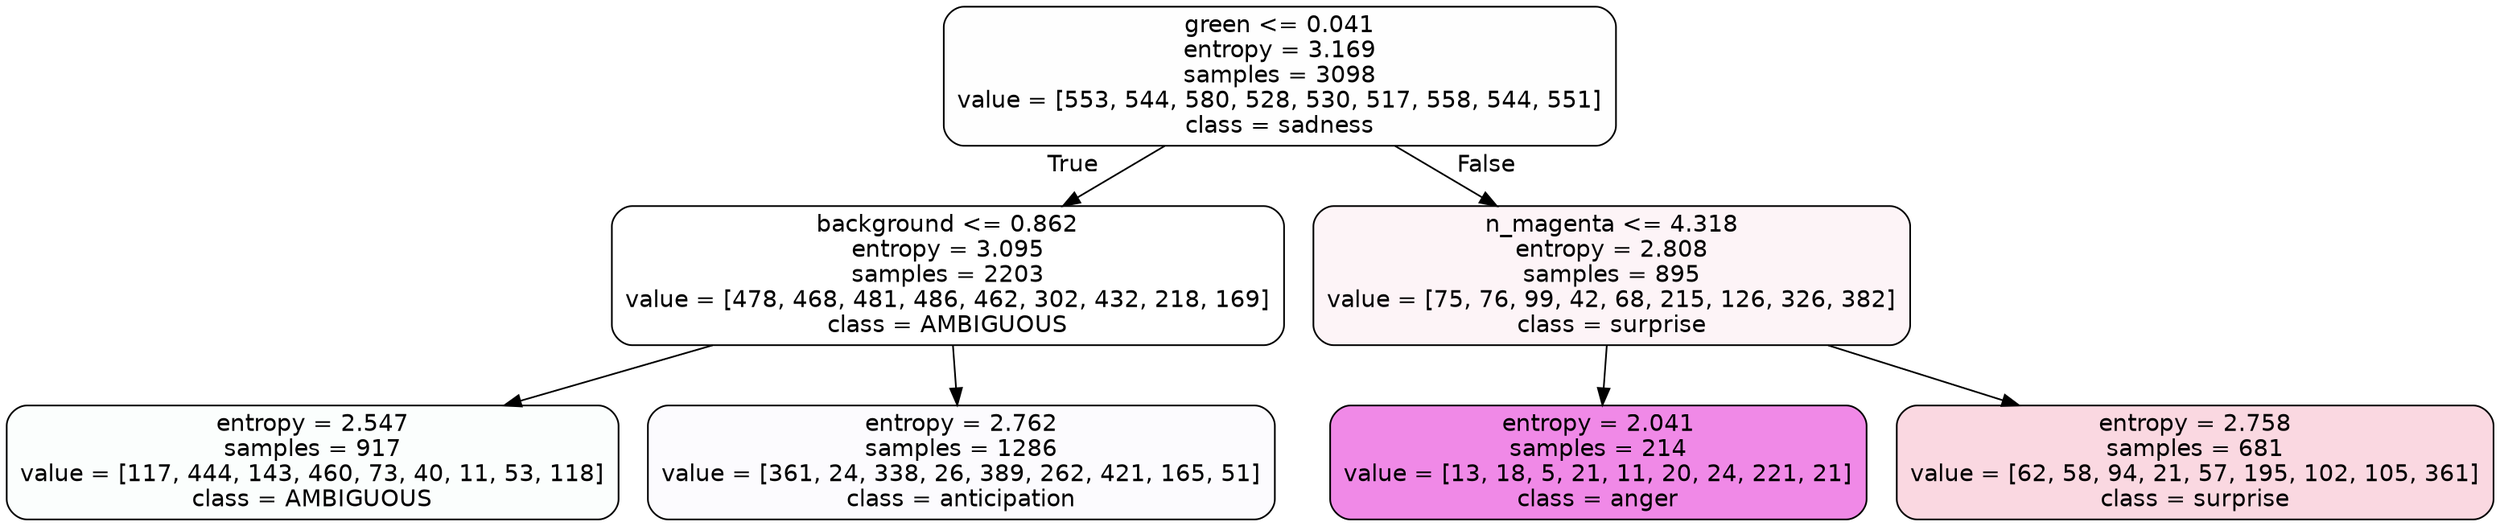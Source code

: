 digraph Tree {
node [shape=box, style="filled, rounded", color="black", fontname=helvetica] ;
edge [fontname=helvetica] ;
0 [label="green <= 0.041\nentropy = 3.169\nsamples = 3098\nvalue = [553, 544, 580, 528, 530, 517, 558, 544, 551]\nclass = sadness", fillcolor="#64e53901"] ;
1 [label="background <= 0.862\nentropy = 3.095\nsamples = 2203\nvalue = [478, 468, 481, 486, 462, 302, 432, 218, 169]\nclass = AMBIGUOUS", fillcolor="#39e58100"] ;
0 -> 1 [labeldistance=2.5, labelangle=45, headlabel="True"] ;
2 [label="entropy = 2.547\nsamples = 917\nvalue = [117, 444, 143, 460, 73, 40, 11, 53, 118]\nclass = AMBIGUOUS", fillcolor="#39e58104"] ;
1 -> 2 ;
3 [label="entropy = 2.762\nsamples = 1286\nvalue = [361, 24, 338, 26, 389, 262, 421, 165, 51]\nclass = anticipation", fillcolor="#8139e505"] ;
1 -> 3 ;
4 [label="n_magenta <= 4.318\nentropy = 2.808\nsamples = 895\nvalue = [75, 76, 99, 42, 68, 215, 126, 326, 382]\nclass = surprise", fillcolor="#e539640d"] ;
0 -> 4 [labeldistance=2.5, labelangle=-45, headlabel="False"] ;
5 [label="entropy = 2.041\nsamples = 214\nvalue = [13, 18, 5, 21, 11, 20, 24, 221, 21]\nclass = anger", fillcolor="#e539d798"] ;
4 -> 5 ;
6 [label="entropy = 2.758\nsamples = 681\nvalue = [62, 58, 94, 21, 57, 195, 102, 105, 361]\nclass = surprise", fillcolor="#e5396431"] ;
4 -> 6 ;
}